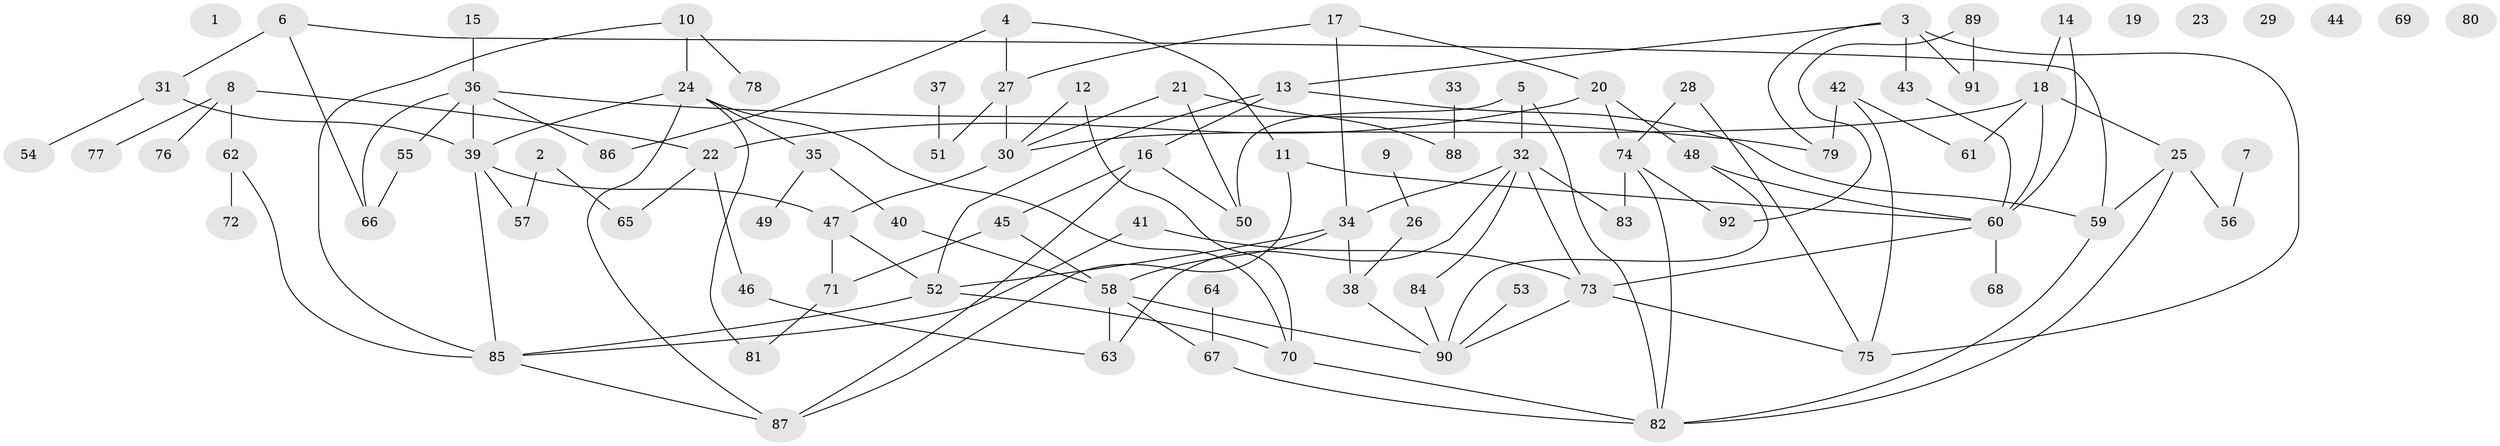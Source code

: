 // Generated by graph-tools (version 1.1) at 2025/00/03/09/25 03:00:54]
// undirected, 92 vertices, 129 edges
graph export_dot {
graph [start="1"]
  node [color=gray90,style=filled];
  1;
  2;
  3;
  4;
  5;
  6;
  7;
  8;
  9;
  10;
  11;
  12;
  13;
  14;
  15;
  16;
  17;
  18;
  19;
  20;
  21;
  22;
  23;
  24;
  25;
  26;
  27;
  28;
  29;
  30;
  31;
  32;
  33;
  34;
  35;
  36;
  37;
  38;
  39;
  40;
  41;
  42;
  43;
  44;
  45;
  46;
  47;
  48;
  49;
  50;
  51;
  52;
  53;
  54;
  55;
  56;
  57;
  58;
  59;
  60;
  61;
  62;
  63;
  64;
  65;
  66;
  67;
  68;
  69;
  70;
  71;
  72;
  73;
  74;
  75;
  76;
  77;
  78;
  79;
  80;
  81;
  82;
  83;
  84;
  85;
  86;
  87;
  88;
  89;
  90;
  91;
  92;
  2 -- 57;
  2 -- 65;
  3 -- 13;
  3 -- 43;
  3 -- 75;
  3 -- 79;
  3 -- 91;
  4 -- 11;
  4 -- 27;
  4 -- 86;
  5 -- 32;
  5 -- 50;
  5 -- 82;
  6 -- 31;
  6 -- 59;
  6 -- 66;
  7 -- 56;
  8 -- 22;
  8 -- 62;
  8 -- 76;
  8 -- 77;
  9 -- 26;
  10 -- 24;
  10 -- 78;
  10 -- 85;
  11 -- 60;
  11 -- 87;
  12 -- 30;
  12 -- 70;
  13 -- 16;
  13 -- 52;
  13 -- 59;
  14 -- 18;
  14 -- 60;
  15 -- 36;
  16 -- 45;
  16 -- 50;
  16 -- 87;
  17 -- 20;
  17 -- 27;
  17 -- 34;
  18 -- 25;
  18 -- 30;
  18 -- 60;
  18 -- 61;
  20 -- 22;
  20 -- 48;
  20 -- 74;
  21 -- 30;
  21 -- 50;
  21 -- 88;
  22 -- 46;
  22 -- 65;
  24 -- 35;
  24 -- 39;
  24 -- 70;
  24 -- 81;
  24 -- 87;
  25 -- 56;
  25 -- 59;
  25 -- 82;
  26 -- 38;
  27 -- 30;
  27 -- 51;
  28 -- 74;
  28 -- 75;
  30 -- 47;
  31 -- 39;
  31 -- 54;
  32 -- 34;
  32 -- 63;
  32 -- 73;
  32 -- 83;
  32 -- 84;
  33 -- 88;
  34 -- 38;
  34 -- 52;
  34 -- 58;
  35 -- 40;
  35 -- 49;
  36 -- 39;
  36 -- 55;
  36 -- 66;
  36 -- 79;
  36 -- 86;
  37 -- 51;
  38 -- 90;
  39 -- 47;
  39 -- 57;
  39 -- 85;
  40 -- 58;
  41 -- 73;
  41 -- 85;
  42 -- 61;
  42 -- 75;
  42 -- 79;
  43 -- 60;
  45 -- 58;
  45 -- 71;
  46 -- 63;
  47 -- 52;
  47 -- 71;
  48 -- 60;
  48 -- 90;
  52 -- 70;
  52 -- 85;
  53 -- 90;
  55 -- 66;
  58 -- 63;
  58 -- 67;
  58 -- 90;
  59 -- 82;
  60 -- 68;
  60 -- 73;
  62 -- 72;
  62 -- 85;
  64 -- 67;
  67 -- 82;
  70 -- 82;
  71 -- 81;
  73 -- 75;
  73 -- 90;
  74 -- 82;
  74 -- 83;
  74 -- 92;
  84 -- 90;
  85 -- 87;
  89 -- 91;
  89 -- 92;
}
